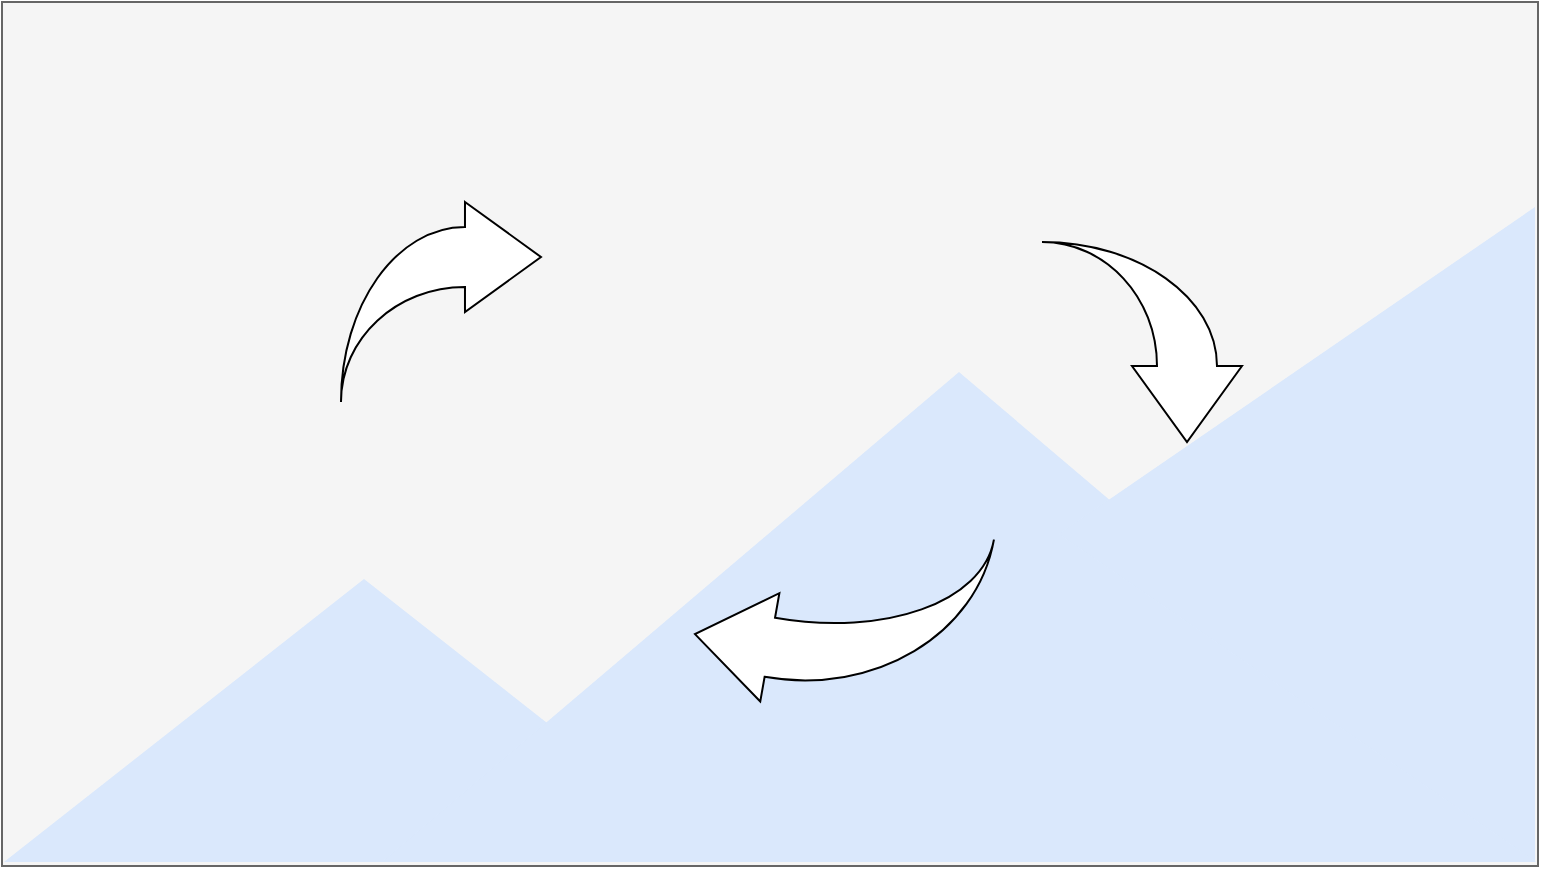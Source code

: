 <mxfile version="21.6.5" type="device">
  <diagram id="sfGkyqJ-wVHbOri7GWkh" name="Seite-1">
    <mxGraphModel dx="954" dy="608" grid="1" gridSize="10" guides="1" tooltips="1" connect="1" arrows="1" fold="1" page="1" pageScale="1" pageWidth="827" pageHeight="1169" math="0" shadow="0">
      <root>
        <mxCell id="0" />
        <mxCell id="1" parent="0" />
        <mxCell id="nMVIfYfNS6cF1Cbamtte-1" value="" style="rounded=0;whiteSpace=wrap;html=1;imageWidth=200;imageHeight=24;fillColor=#f5f5f5;strokeColor=#666666;gradientDirection=west;imageAspect=0;fontColor=#333333;" parent="1" vertex="1">
          <mxGeometry x="20" y="40" width="768" height="432" as="geometry" />
        </mxCell>
        <mxCell id="h6g0s02l1e8zA0EtPJ8A-17" value="" style="html=1;shadow=0;dashed=0;align=center;verticalAlign=middle;shape=mxgraph.arrows2.jumpInArrow;dy=15;dx=38;arrowHead=55;" parent="1" vertex="1">
          <mxGeometry x="189.49" y="140" width="100" height="100" as="geometry" />
        </mxCell>
        <mxCell id="h6g0s02l1e8zA0EtPJ8A-18" value="" style="html=1;shadow=0;dashed=0;align=center;verticalAlign=middle;shape=mxgraph.arrows2.jumpInArrow;dy=15;dx=38;arrowHead=55;rotation=90;" parent="1" vertex="1">
          <mxGeometry x="540" y="160" width="100" height="100" as="geometry" />
        </mxCell>
        <mxCell id="h6g0s02l1e8zA0EtPJ8A-10" value="" style="triangle;whiteSpace=wrap;html=1;rotation=-90;fillColor=#dae8fc;strokeColor=none;" parent="1" vertex="1">
          <mxGeometry x="130.25" y="219.25" width="141.5" height="360" as="geometry" />
        </mxCell>
        <mxCell id="h6g0s02l1e8zA0EtPJ8A-11" value="" style="triangle;whiteSpace=wrap;html=1;rotation=-90;fillColor=#dae8fc;strokeColor=none;" parent="1" vertex="1">
          <mxGeometry x="375.99" y="59" width="245.01" height="577" as="geometry" />
        </mxCell>
        <mxCell id="h6g0s02l1e8zA0EtPJ8A-15" value="" style="triangle;whiteSpace=wrap;html=1;rotation=-180;fillColor=#dae8fc;strokeColor=none;" parent="1" vertex="1">
          <mxGeometry x="548.5" y="142.5" width="238" height="327" as="geometry" />
        </mxCell>
        <mxCell id="h6g0s02l1e8zA0EtPJ8A-19" value="" style="html=1;shadow=0;dashed=0;align=center;verticalAlign=middle;shape=mxgraph.arrows2.jumpInArrow;dy=15;dx=38;arrowHead=55;rotation=-170;" parent="1" vertex="1">
          <mxGeometry x="369.34" y="295.96" width="139" height="100" as="geometry" />
        </mxCell>
        <mxCell id="0gX0ttdG74417VeoQY1U-2" value="" style="shape=image;verticalLabelPosition=bottom;labelBackgroundColor=default;verticalAlign=top;aspect=fixed;imageAspect=0;image=https://docs.syncthing.net/_static/logo-horizontal.svg;" vertex="1" parent="1">
          <mxGeometry x="305" y="130" width="217" height="59.31" as="geometry" />
        </mxCell>
        <mxCell id="0gX0ttdG74417VeoQY1U-3" value="" style="shape=image;verticalLabelPosition=bottom;labelBackgroundColor=default;verticalAlign=top;aspect=fixed;imageAspect=0;image=https://rook.io/images/rook-logo.svg;" vertex="1" parent="1">
          <mxGeometry x="470" y="271.71" width="155.43" height="32.2" as="geometry" />
        </mxCell>
        <mxCell id="0gX0ttdG74417VeoQY1U-4" value="" style="shape=image;imageAspect=0;aspect=fixed;verticalLabelPosition=bottom;verticalAlign=top;image=https://k3s.io/img/k3s-logo-light.svg;" vertex="1" parent="1">
          <mxGeometry x="100" y="248.4" width="269.34" height="104.14" as="geometry" />
        </mxCell>
      </root>
    </mxGraphModel>
  </diagram>
</mxfile>
